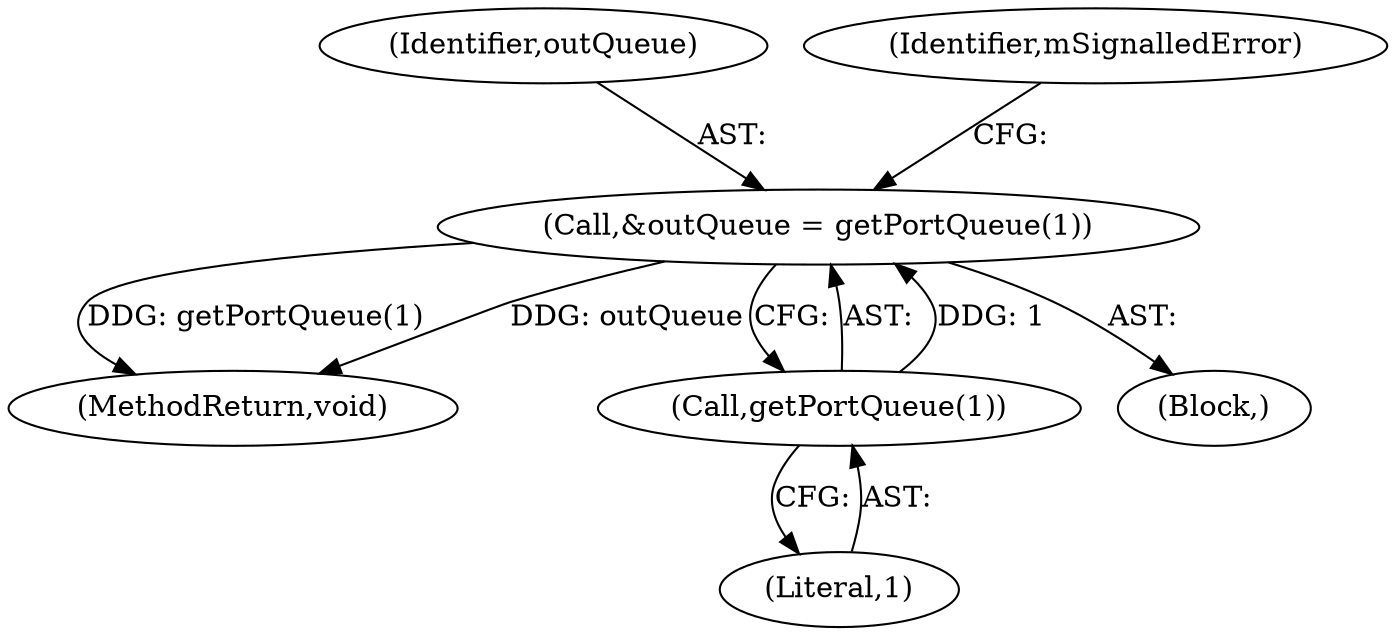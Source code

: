 digraph "0_Android_daa85dac2055b22dabbb3b4e537597e6ab73a866@pointer" {
"1000112" [label="(Call,&outQueue = getPortQueue(1))"];
"1000114" [label="(Call,getPortQueue(1))"];
"1000114" [label="(Call,getPortQueue(1))"];
"1000630" [label="(MethodReturn,void)"];
"1000113" [label="(Identifier,outQueue)"];
"1000105" [label="(Block,)"];
"1000115" [label="(Literal,1)"];
"1000118" [label="(Identifier,mSignalledError)"];
"1000112" [label="(Call,&outQueue = getPortQueue(1))"];
"1000112" -> "1000105"  [label="AST: "];
"1000112" -> "1000114"  [label="CFG: "];
"1000113" -> "1000112"  [label="AST: "];
"1000114" -> "1000112"  [label="AST: "];
"1000118" -> "1000112"  [label="CFG: "];
"1000112" -> "1000630"  [label="DDG: getPortQueue(1)"];
"1000112" -> "1000630"  [label="DDG: outQueue"];
"1000114" -> "1000112"  [label="DDG: 1"];
"1000114" -> "1000115"  [label="CFG: "];
"1000115" -> "1000114"  [label="AST: "];
}
